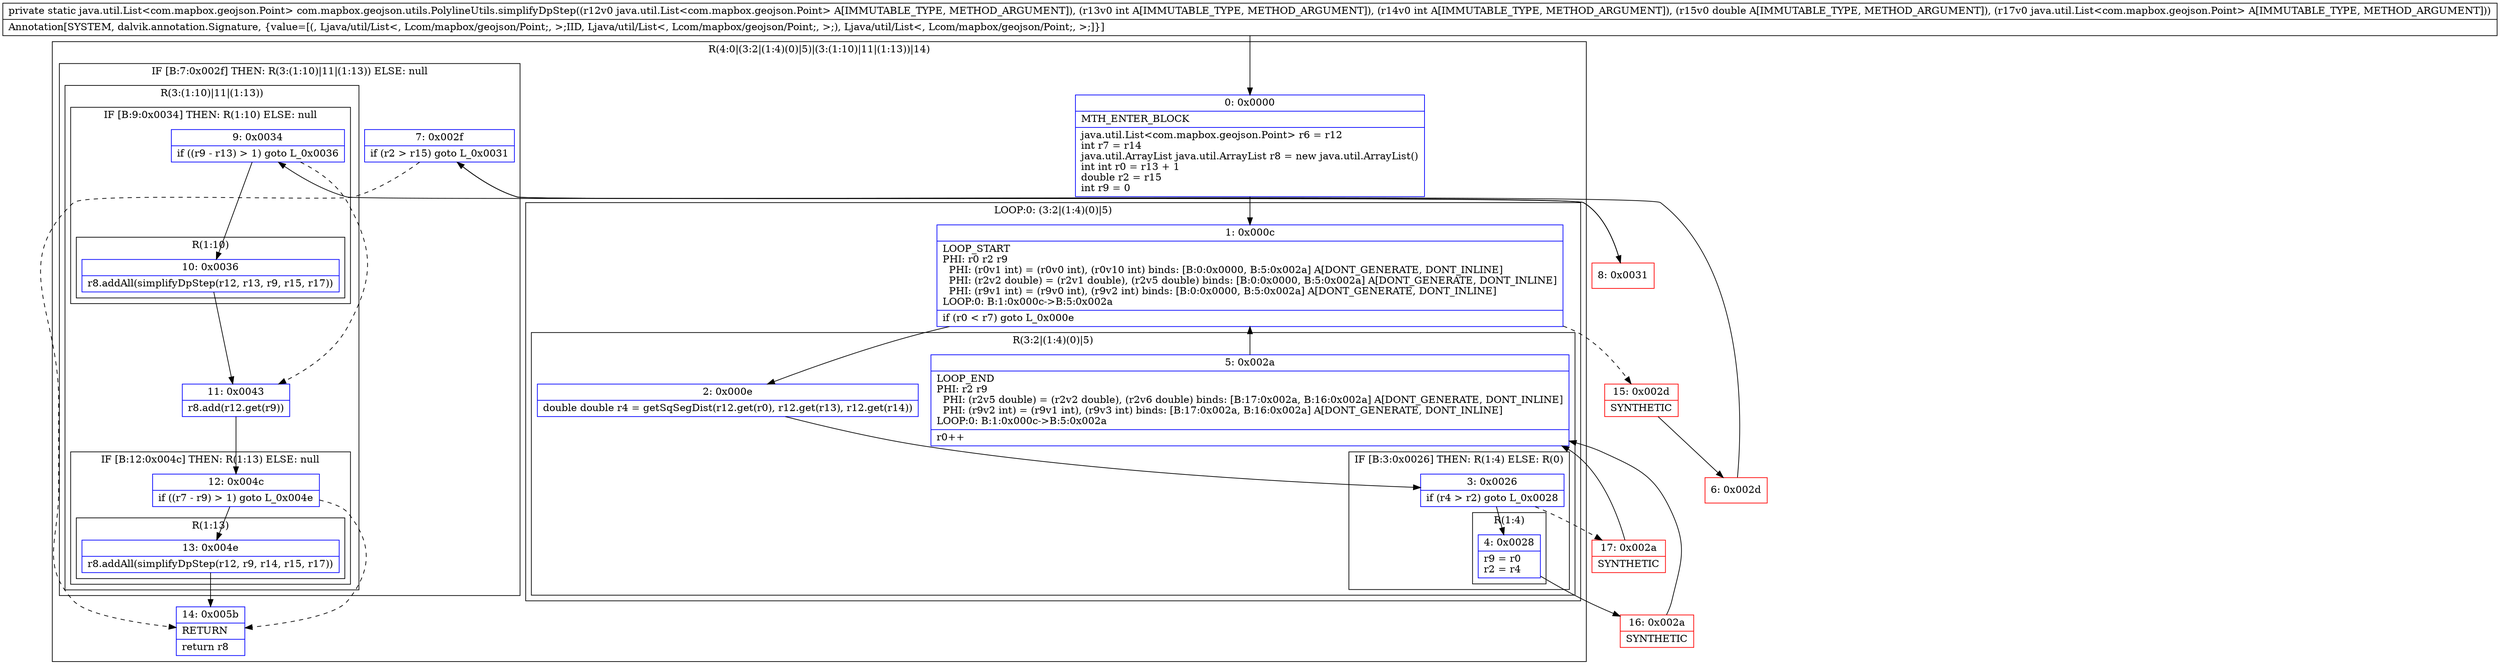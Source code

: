 digraph "CFG forcom.mapbox.geojson.utils.PolylineUtils.simplifyDpStep(Ljava\/util\/List;IIDLjava\/util\/List;)Ljava\/util\/List;" {
subgraph cluster_Region_28277285 {
label = "R(4:0|(3:2|(1:4)(0)|5)|(3:(1:10)|11|(1:13))|14)";
node [shape=record,color=blue];
Node_0 [shape=record,label="{0\:\ 0x0000|MTH_ENTER_BLOCK\l|java.util.List\<com.mapbox.geojson.Point\> r6 = r12\lint r7 = r14\ljava.util.ArrayList java.util.ArrayList r8 = new java.util.ArrayList()\lint int r0 = r13 + 1\ldouble r2 = r15\lint r9 = 0\l}"];
subgraph cluster_LoopRegion_846687945 {
label = "LOOP:0: (3:2|(1:4)(0)|5)";
node [shape=record,color=blue];
Node_1 [shape=record,label="{1\:\ 0x000c|LOOP_START\lPHI: r0 r2 r9 \l  PHI: (r0v1 int) = (r0v0 int), (r0v10 int) binds: [B:0:0x0000, B:5:0x002a] A[DONT_GENERATE, DONT_INLINE]\l  PHI: (r2v2 double) = (r2v1 double), (r2v5 double) binds: [B:0:0x0000, B:5:0x002a] A[DONT_GENERATE, DONT_INLINE]\l  PHI: (r9v1 int) = (r9v0 int), (r9v2 int) binds: [B:0:0x0000, B:5:0x002a] A[DONT_GENERATE, DONT_INLINE]\lLOOP:0: B:1:0x000c\-\>B:5:0x002a\l|if (r0 \< r7) goto L_0x000e\l}"];
subgraph cluster_Region_1948720838 {
label = "R(3:2|(1:4)(0)|5)";
node [shape=record,color=blue];
Node_2 [shape=record,label="{2\:\ 0x000e|double double r4 = getSqSegDist(r12.get(r0), r12.get(r13), r12.get(r14))\l}"];
subgraph cluster_IfRegion_804627172 {
label = "IF [B:3:0x0026] THEN: R(1:4) ELSE: R(0)";
node [shape=record,color=blue];
Node_3 [shape=record,label="{3\:\ 0x0026|if (r4 \> r2) goto L_0x0028\l}"];
subgraph cluster_Region_301125648 {
label = "R(1:4)";
node [shape=record,color=blue];
Node_4 [shape=record,label="{4\:\ 0x0028|r9 = r0\lr2 = r4\l}"];
}
subgraph cluster_Region_1667854098 {
label = "R(0)";
node [shape=record,color=blue];
}
}
Node_5 [shape=record,label="{5\:\ 0x002a|LOOP_END\lPHI: r2 r9 \l  PHI: (r2v5 double) = (r2v2 double), (r2v6 double) binds: [B:17:0x002a, B:16:0x002a] A[DONT_GENERATE, DONT_INLINE]\l  PHI: (r9v2 int) = (r9v1 int), (r9v3 int) binds: [B:17:0x002a, B:16:0x002a] A[DONT_GENERATE, DONT_INLINE]\lLOOP:0: B:1:0x000c\-\>B:5:0x002a\l|r0++\l}"];
}
}
subgraph cluster_IfRegion_1494845780 {
label = "IF [B:7:0x002f] THEN: R(3:(1:10)|11|(1:13)) ELSE: null";
node [shape=record,color=blue];
Node_7 [shape=record,label="{7\:\ 0x002f|if (r2 \> r15) goto L_0x0031\l}"];
subgraph cluster_Region_347427203 {
label = "R(3:(1:10)|11|(1:13))";
node [shape=record,color=blue];
subgraph cluster_IfRegion_361004447 {
label = "IF [B:9:0x0034] THEN: R(1:10) ELSE: null";
node [shape=record,color=blue];
Node_9 [shape=record,label="{9\:\ 0x0034|if ((r9 \- r13) \> 1) goto L_0x0036\l}"];
subgraph cluster_Region_1857118242 {
label = "R(1:10)";
node [shape=record,color=blue];
Node_10 [shape=record,label="{10\:\ 0x0036|r8.addAll(simplifyDpStep(r12, r13, r9, r15, r17))\l}"];
}
}
Node_11 [shape=record,label="{11\:\ 0x0043|r8.add(r12.get(r9))\l}"];
subgraph cluster_IfRegion_1441239697 {
label = "IF [B:12:0x004c] THEN: R(1:13) ELSE: null";
node [shape=record,color=blue];
Node_12 [shape=record,label="{12\:\ 0x004c|if ((r7 \- r9) \> 1) goto L_0x004e\l}"];
subgraph cluster_Region_498951418 {
label = "R(1:13)";
node [shape=record,color=blue];
Node_13 [shape=record,label="{13\:\ 0x004e|r8.addAll(simplifyDpStep(r12, r9, r14, r15, r17))\l}"];
}
}
}
}
Node_14 [shape=record,label="{14\:\ 0x005b|RETURN\l|return r8\l}"];
}
Node_6 [shape=record,color=red,label="{6\:\ 0x002d}"];
Node_8 [shape=record,color=red,label="{8\:\ 0x0031}"];
Node_15 [shape=record,color=red,label="{15\:\ 0x002d|SYNTHETIC\l}"];
Node_16 [shape=record,color=red,label="{16\:\ 0x002a|SYNTHETIC\l}"];
Node_17 [shape=record,color=red,label="{17\:\ 0x002a|SYNTHETIC\l}"];
MethodNode[shape=record,label="{private static java.util.List\<com.mapbox.geojson.Point\> com.mapbox.geojson.utils.PolylineUtils.simplifyDpStep((r12v0 java.util.List\<com.mapbox.geojson.Point\> A[IMMUTABLE_TYPE, METHOD_ARGUMENT]), (r13v0 int A[IMMUTABLE_TYPE, METHOD_ARGUMENT]), (r14v0 int A[IMMUTABLE_TYPE, METHOD_ARGUMENT]), (r15v0 double A[IMMUTABLE_TYPE, METHOD_ARGUMENT]), (r17v0 java.util.List\<com.mapbox.geojson.Point\> A[IMMUTABLE_TYPE, METHOD_ARGUMENT]))  | Annotation[SYSTEM, dalvik.annotation.Signature, \{value=[(, Ljava\/util\/List\<, Lcom\/mapbox\/geojson\/Point;, \>;IID, Ljava\/util\/List\<, Lcom\/mapbox\/geojson\/Point;, \>;), Ljava\/util\/List\<, Lcom\/mapbox\/geojson\/Point;, \>;]\}]\l}"];
MethodNode -> Node_0;
Node_0 -> Node_1;
Node_1 -> Node_2;
Node_1 -> Node_15[style=dashed];
Node_2 -> Node_3;
Node_3 -> Node_4;
Node_3 -> Node_17[style=dashed];
Node_4 -> Node_16;
Node_5 -> Node_1;
Node_7 -> Node_8;
Node_7 -> Node_14[style=dashed];
Node_9 -> Node_10;
Node_9 -> Node_11[style=dashed];
Node_10 -> Node_11;
Node_11 -> Node_12;
Node_12 -> Node_13;
Node_12 -> Node_14[style=dashed];
Node_13 -> Node_14;
Node_6 -> Node_7;
Node_8 -> Node_9;
Node_15 -> Node_6;
Node_16 -> Node_5;
Node_17 -> Node_5;
}

